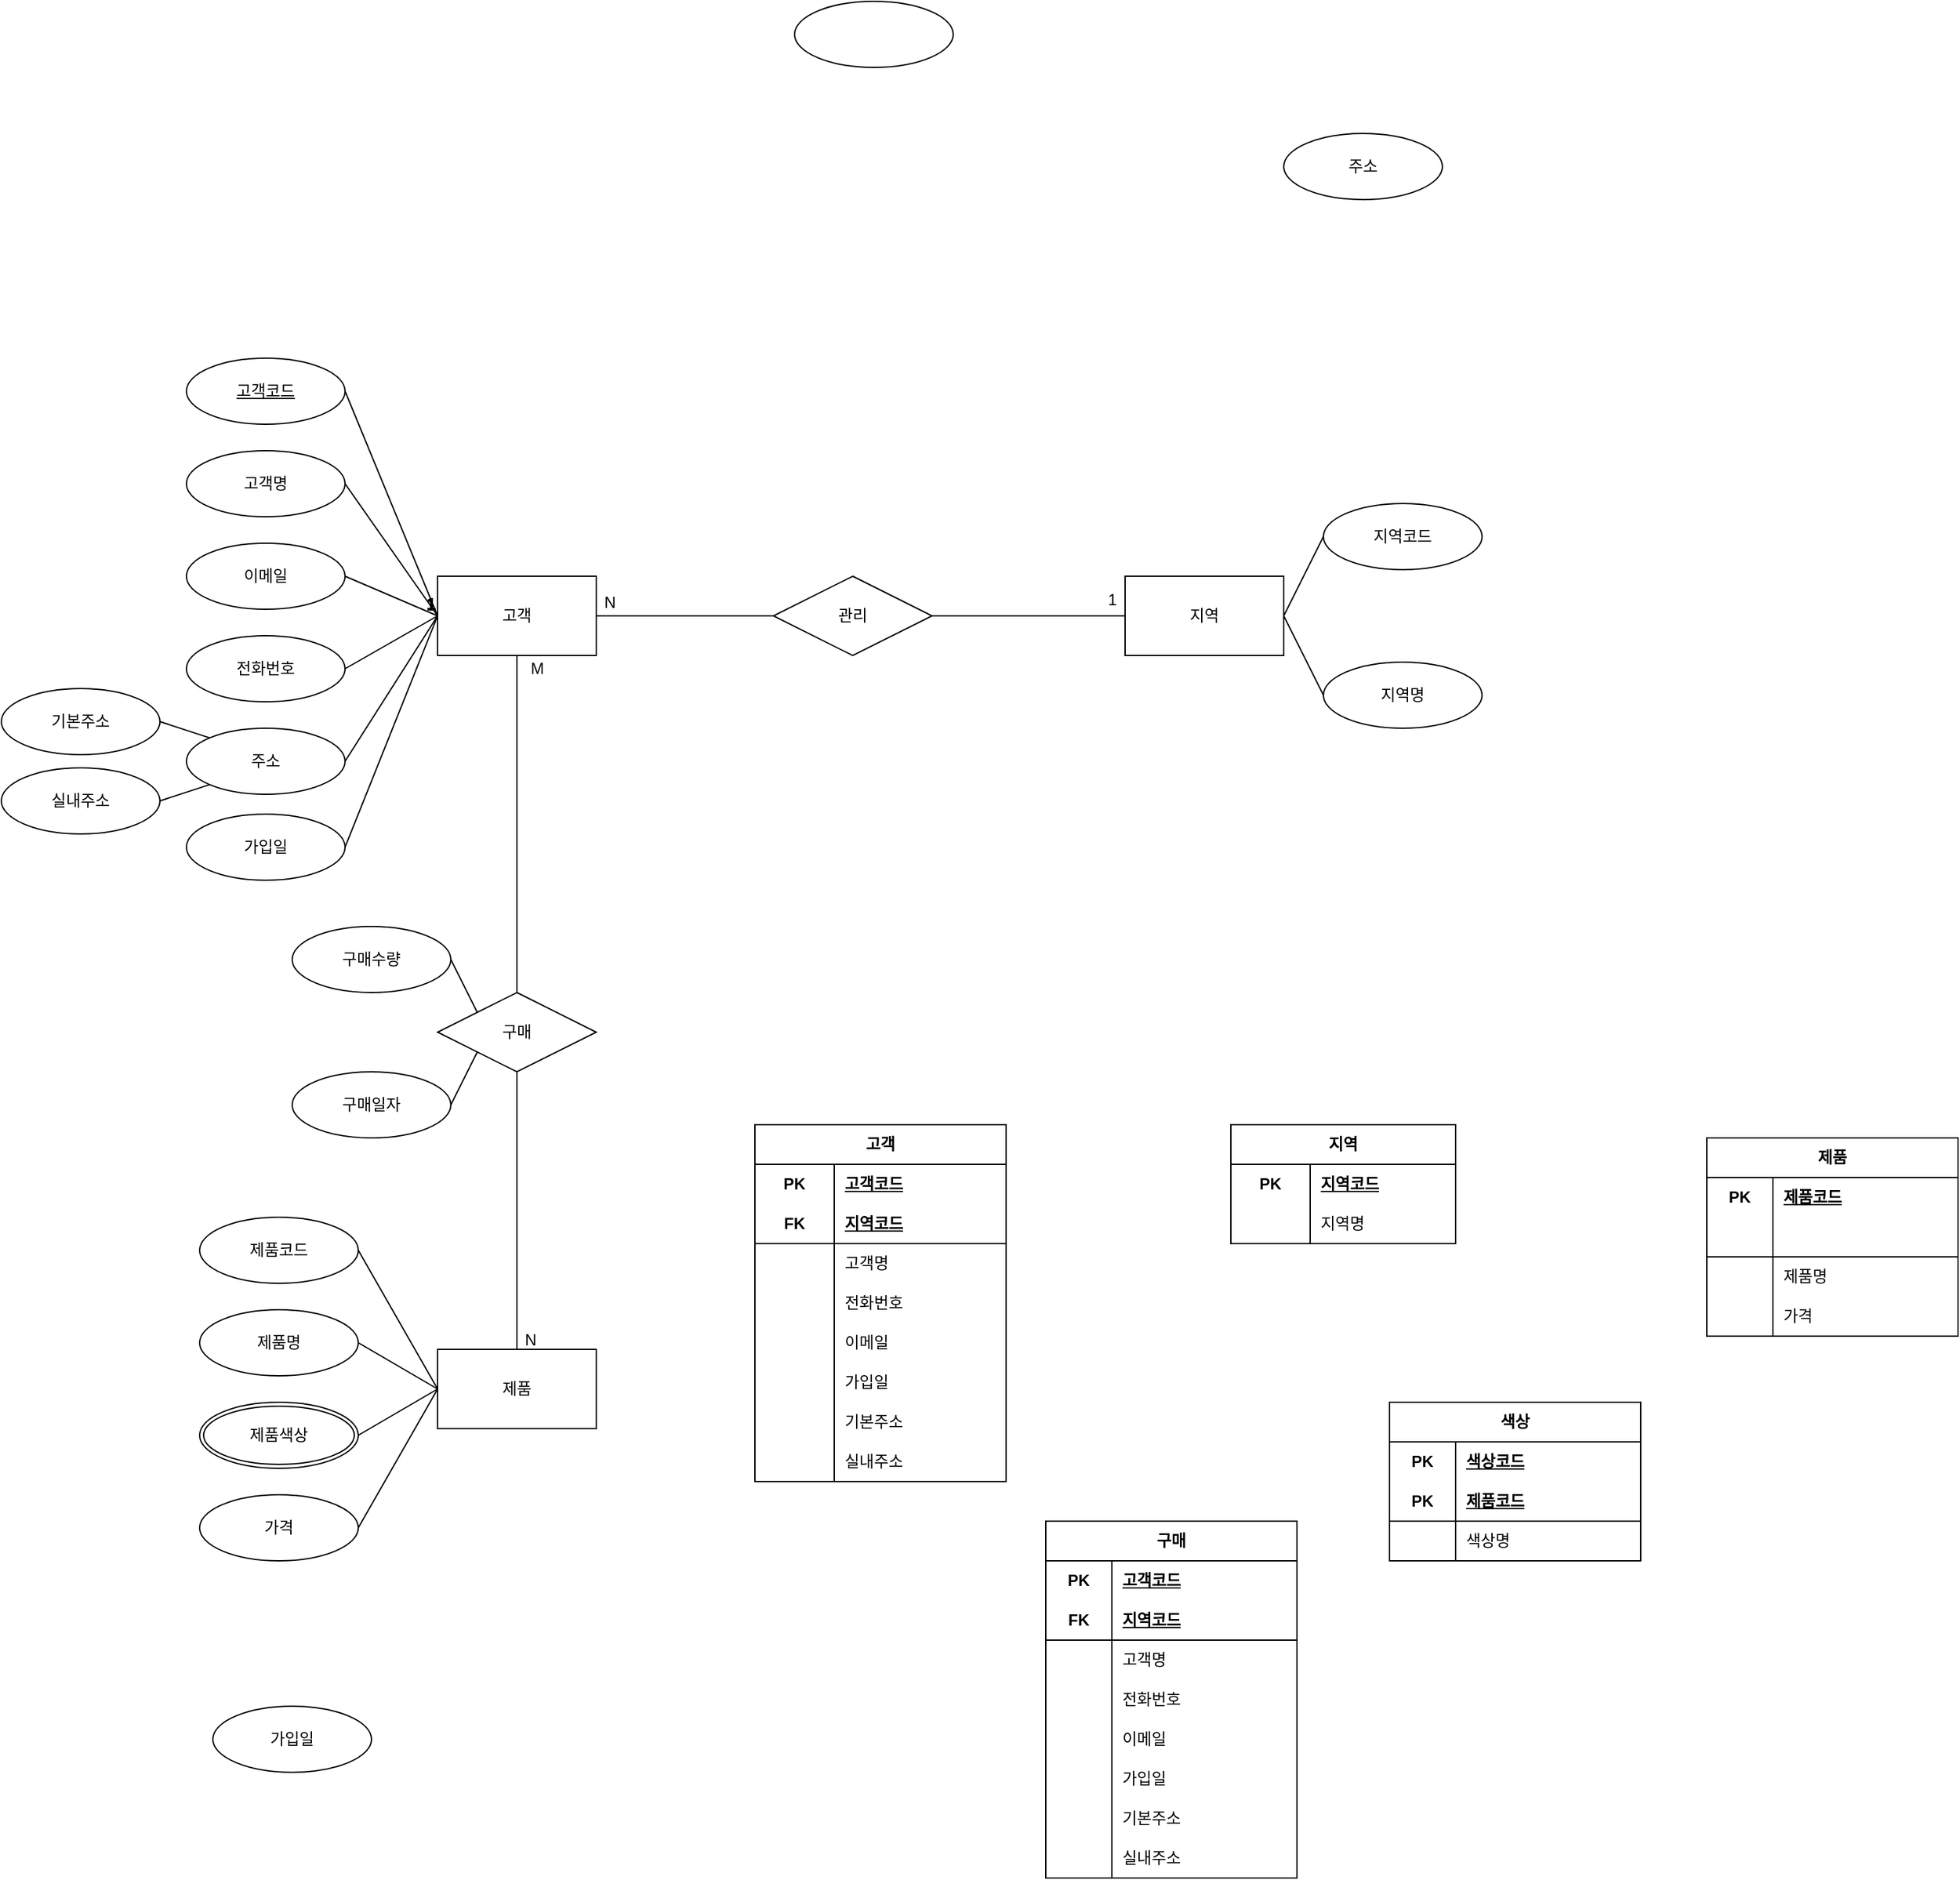 <mxfile version="23.0.2" type="github">
  <diagram name="페이지-1" id="JQoTmF5Z9PfN3jNHEuP9">
    <mxGraphModel dx="2022" dy="1962" grid="1" gridSize="10" guides="1" tooltips="1" connect="1" arrows="1" fold="1" page="1" pageScale="1" pageWidth="827" pageHeight="1169" math="0" shadow="0">
      <root>
        <mxCell id="0" />
        <mxCell id="1" parent="0" />
        <mxCell id="WlcCs_Qf4g3iAzYzbKzS-1" value="고객" style="rounded=0;whiteSpace=wrap;html=1;" vertex="1" parent="1">
          <mxGeometry x="100" y="405" width="120" height="60" as="geometry" />
        </mxCell>
        <mxCell id="WlcCs_Qf4g3iAzYzbKzS-3" value="고객명" style="ellipse;whiteSpace=wrap;html=1;" vertex="1" parent="1">
          <mxGeometry x="-90" y="310" width="120" height="50" as="geometry" />
        </mxCell>
        <mxCell id="WlcCs_Qf4g3iAzYzbKzS-4" style="edgeStyle=orthogonalEdgeStyle;rounded=0;orthogonalLoop=1;jettySize=auto;html=1;exitX=0.5;exitY=1;exitDx=0;exitDy=0;" edge="1" parent="1">
          <mxGeometry relative="1" as="geometry">
            <mxPoint x="-30" y="290" as="sourcePoint" />
            <mxPoint x="-30" y="290" as="targetPoint" />
          </mxGeometry>
        </mxCell>
        <mxCell id="WlcCs_Qf4g3iAzYzbKzS-5" style="edgeStyle=orthogonalEdgeStyle;rounded=0;orthogonalLoop=1;jettySize=auto;html=1;exitX=0.5;exitY=1;exitDx=0;exitDy=0;" edge="1" parent="1">
          <mxGeometry relative="1" as="geometry">
            <mxPoint x="-30" y="290" as="sourcePoint" />
            <mxPoint x="-30" y="290" as="targetPoint" />
          </mxGeometry>
        </mxCell>
        <mxCell id="WlcCs_Qf4g3iAzYzbKzS-6" value="전화번호" style="ellipse;whiteSpace=wrap;html=1;" vertex="1" parent="1">
          <mxGeometry x="-90" y="450" width="120" height="50" as="geometry" />
        </mxCell>
        <mxCell id="WlcCs_Qf4g3iAzYzbKzS-7" value="주소" style="ellipse;whiteSpace=wrap;html=1;" vertex="1" parent="1">
          <mxGeometry x="-90" y="520" width="120" height="50" as="geometry" />
        </mxCell>
        <mxCell id="WlcCs_Qf4g3iAzYzbKzS-8" value="이메일" style="ellipse;whiteSpace=wrap;html=1;" vertex="1" parent="1">
          <mxGeometry x="-90" y="380" width="120" height="50" as="geometry" />
        </mxCell>
        <mxCell id="WlcCs_Qf4g3iAzYzbKzS-9" value="" style="ellipse;whiteSpace=wrap;html=1;" vertex="1" parent="1">
          <mxGeometry x="370" y="-30" width="120" height="50" as="geometry" />
        </mxCell>
        <mxCell id="WlcCs_Qf4g3iAzYzbKzS-10" value="가입일" style="ellipse;whiteSpace=wrap;html=1;" vertex="1" parent="1">
          <mxGeometry x="-90" y="585" width="120" height="50" as="geometry" />
        </mxCell>
        <mxCell id="WlcCs_Qf4g3iAzYzbKzS-12" value="" style="endArrow=none;html=1;rounded=0;exitX=1;exitY=0.5;exitDx=0;exitDy=0;entryX=0;entryY=0.5;entryDx=0;entryDy=0;" edge="1" parent="1" source="WlcCs_Qf4g3iAzYzbKzS-6" target="WlcCs_Qf4g3iAzYzbKzS-1">
          <mxGeometry relative="1" as="geometry">
            <mxPoint x="50" y="370" as="sourcePoint" />
            <mxPoint x="120" y="370" as="targetPoint" />
          </mxGeometry>
        </mxCell>
        <mxCell id="WlcCs_Qf4g3iAzYzbKzS-13" value="1" style="resizable=0;html=1;whiteSpace=wrap;align=right;verticalAlign=bottom;" connectable="0" vertex="1" parent="WlcCs_Qf4g3iAzYzbKzS-12">
          <mxGeometry x="1" relative="1" as="geometry" />
        </mxCell>
        <mxCell id="WlcCs_Qf4g3iAzYzbKzS-14" value="" style="endArrow=none;html=1;rounded=0;exitX=1;exitY=0.5;exitDx=0;exitDy=0;entryX=0;entryY=0.5;entryDx=0;entryDy=0;" edge="1" parent="1" source="WlcCs_Qf4g3iAzYzbKzS-7" target="WlcCs_Qf4g3iAzYzbKzS-1">
          <mxGeometry relative="1" as="geometry">
            <mxPoint x="480" y="420" as="sourcePoint" />
            <mxPoint x="170" y="310" as="targetPoint" />
            <Array as="points" />
          </mxGeometry>
        </mxCell>
        <mxCell id="WlcCs_Qf4g3iAzYzbKzS-15" value="1" style="resizable=0;html=1;whiteSpace=wrap;align=right;verticalAlign=bottom;" connectable="0" vertex="1" parent="WlcCs_Qf4g3iAzYzbKzS-14">
          <mxGeometry x="1" relative="1" as="geometry" />
        </mxCell>
        <mxCell id="WlcCs_Qf4g3iAzYzbKzS-20" value="" style="endArrow=none;html=1;rounded=0;exitX=1;exitY=0.5;exitDx=0;exitDy=0;entryX=0;entryY=0.5;entryDx=0;entryDy=0;" edge="1" parent="1" source="WlcCs_Qf4g3iAzYzbKzS-10" target="WlcCs_Qf4g3iAzYzbKzS-1">
          <mxGeometry relative="1" as="geometry">
            <mxPoint x="60" y="644.5" as="sourcePoint" />
            <mxPoint x="130" y="644.5" as="targetPoint" />
          </mxGeometry>
        </mxCell>
        <mxCell id="WlcCs_Qf4g3iAzYzbKzS-21" value="1" style="resizable=0;html=1;whiteSpace=wrap;align=right;verticalAlign=bottom;" connectable="0" vertex="1" parent="WlcCs_Qf4g3iAzYzbKzS-20">
          <mxGeometry x="1" relative="1" as="geometry" />
        </mxCell>
        <mxCell id="WlcCs_Qf4g3iAzYzbKzS-22" value="" style="endArrow=none;html=1;rounded=0;exitX=1;exitY=0.5;exitDx=0;exitDy=0;entryX=0;entryY=0.5;entryDx=0;entryDy=0;" edge="1" parent="1" source="WlcCs_Qf4g3iAzYzbKzS-8" target="WlcCs_Qf4g3iAzYzbKzS-1">
          <mxGeometry relative="1" as="geometry">
            <mxPoint x="90" y="364.5" as="sourcePoint" />
            <mxPoint x="160" y="364.5" as="targetPoint" />
          </mxGeometry>
        </mxCell>
        <mxCell id="WlcCs_Qf4g3iAzYzbKzS-23" value="1" style="resizable=0;html=1;whiteSpace=wrap;align=right;verticalAlign=bottom;" connectable="0" vertex="1" parent="WlcCs_Qf4g3iAzYzbKzS-22">
          <mxGeometry x="1" relative="1" as="geometry" />
        </mxCell>
        <mxCell id="WlcCs_Qf4g3iAzYzbKzS-24" value="" style="endArrow=none;html=1;rounded=0;exitX=1;exitY=0.5;exitDx=0;exitDy=0;entryX=0;entryY=0.5;entryDx=0;entryDy=0;" edge="1" parent="1" source="WlcCs_Qf4g3iAzYzbKzS-3" target="WlcCs_Qf4g3iAzYzbKzS-1">
          <mxGeometry relative="1" as="geometry">
            <mxPoint x="90" y="294.5" as="sourcePoint" />
            <mxPoint x="160" y="294.5" as="targetPoint" />
          </mxGeometry>
        </mxCell>
        <mxCell id="WlcCs_Qf4g3iAzYzbKzS-25" value="1" style="resizable=0;html=1;whiteSpace=wrap;align=right;verticalAlign=bottom;" connectable="0" vertex="1" parent="WlcCs_Qf4g3iAzYzbKzS-24">
          <mxGeometry x="1" relative="1" as="geometry" />
        </mxCell>
        <mxCell id="WlcCs_Qf4g3iAzYzbKzS-26" value="" style="endArrow=none;html=1;rounded=0;entryX=0;entryY=0.5;entryDx=0;entryDy=0;exitX=1;exitY=0.5;exitDx=0;exitDy=0;" edge="1" parent="1" source="WlcCs_Qf4g3iAzYzbKzS-99" target="WlcCs_Qf4g3iAzYzbKzS-1">
          <mxGeometry relative="1" as="geometry">
            <mxPoint x="60" y="270" as="sourcePoint" />
            <mxPoint x="446.65" y="322.37" as="targetPoint" />
            <Array as="points" />
          </mxGeometry>
        </mxCell>
        <mxCell id="WlcCs_Qf4g3iAzYzbKzS-27" value="1" style="resizable=0;html=1;whiteSpace=wrap;align=right;verticalAlign=bottom;" connectable="0" vertex="1" parent="WlcCs_Qf4g3iAzYzbKzS-26">
          <mxGeometry x="1" relative="1" as="geometry" />
        </mxCell>
        <mxCell id="WlcCs_Qf4g3iAzYzbKzS-54" value="지역" style="rounded=0;whiteSpace=wrap;html=1;" vertex="1" parent="1">
          <mxGeometry x="620" y="405" width="120" height="60" as="geometry" />
        </mxCell>
        <mxCell id="WlcCs_Qf4g3iAzYzbKzS-55" value="지역코드" style="ellipse;whiteSpace=wrap;html=1;" vertex="1" parent="1">
          <mxGeometry x="770" y="350" width="120" height="50" as="geometry" />
        </mxCell>
        <mxCell id="WlcCs_Qf4g3iAzYzbKzS-56" value="지역명" style="ellipse;whiteSpace=wrap;html=1;" vertex="1" parent="1">
          <mxGeometry x="770" y="470" width="120" height="50" as="geometry" />
        </mxCell>
        <mxCell id="WlcCs_Qf4g3iAzYzbKzS-57" value="" style="endArrow=none;html=1;rounded=0;exitX=1;exitY=0.5;exitDx=0;exitDy=0;entryX=0;entryY=0.5;entryDx=0;entryDy=0;" edge="1" parent="1" source="WlcCs_Qf4g3iAzYzbKzS-54" target="WlcCs_Qf4g3iAzYzbKzS-56">
          <mxGeometry relative="1" as="geometry">
            <mxPoint x="770" y="440" as="sourcePoint" />
            <mxPoint x="930" y="440" as="targetPoint" />
          </mxGeometry>
        </mxCell>
        <mxCell id="WlcCs_Qf4g3iAzYzbKzS-58" value="" style="endArrow=none;html=1;rounded=0;exitX=1;exitY=0.5;exitDx=0;exitDy=0;entryX=0;entryY=0.5;entryDx=0;entryDy=0;" edge="1" parent="1" source="WlcCs_Qf4g3iAzYzbKzS-54" target="WlcCs_Qf4g3iAzYzbKzS-55">
          <mxGeometry relative="1" as="geometry">
            <mxPoint x="600" y="260" as="sourcePoint" />
            <mxPoint x="760" y="260" as="targetPoint" />
          </mxGeometry>
        </mxCell>
        <mxCell id="WlcCs_Qf4g3iAzYzbKzS-60" value="제품" style="rounded=0;whiteSpace=wrap;html=1;" vertex="1" parent="1">
          <mxGeometry x="100" y="990" width="120" height="60" as="geometry" />
        </mxCell>
        <mxCell id="WlcCs_Qf4g3iAzYzbKzS-61" value="제품코드" style="ellipse;whiteSpace=wrap;html=1;" vertex="1" parent="1">
          <mxGeometry x="-80" y="890" width="120" height="50" as="geometry" />
        </mxCell>
        <mxCell id="WlcCs_Qf4g3iAzYzbKzS-63" value="가격" style="ellipse;whiteSpace=wrap;html=1;" vertex="1" parent="1">
          <mxGeometry x="-80" y="1100" width="120" height="50" as="geometry" />
        </mxCell>
        <mxCell id="WlcCs_Qf4g3iAzYzbKzS-64" value="가입일" style="ellipse;whiteSpace=wrap;html=1;" vertex="1" parent="1">
          <mxGeometry x="-70" y="1260" width="120" height="50" as="geometry" />
        </mxCell>
        <mxCell id="WlcCs_Qf4g3iAzYzbKzS-65" value="제품명" style="ellipse;whiteSpace=wrap;html=1;" vertex="1" parent="1">
          <mxGeometry x="-80" y="960" width="120" height="50" as="geometry" />
        </mxCell>
        <mxCell id="WlcCs_Qf4g3iAzYzbKzS-67" value="" style="endArrow=none;html=1;rounded=0;exitX=1;exitY=0.5;exitDx=0;exitDy=0;entryX=0;entryY=0.5;entryDx=0;entryDy=0;" edge="1" parent="1" source="WlcCs_Qf4g3iAzYzbKzS-65" target="WlcCs_Qf4g3iAzYzbKzS-60">
          <mxGeometry relative="1" as="geometry">
            <mxPoint x="90" y="960" as="sourcePoint" />
            <mxPoint x="250" y="960" as="targetPoint" />
          </mxGeometry>
        </mxCell>
        <mxCell id="WlcCs_Qf4g3iAzYzbKzS-68" value="" style="endArrow=none;html=1;rounded=0;exitX=1;exitY=0.5;exitDx=0;exitDy=0;entryX=0;entryY=0.5;entryDx=0;entryDy=0;" edge="1" parent="1" source="WlcCs_Qf4g3iAzYzbKzS-61" target="WlcCs_Qf4g3iAzYzbKzS-60">
          <mxGeometry relative="1" as="geometry">
            <mxPoint x="90" y="914.5" as="sourcePoint" />
            <mxPoint x="250" y="914.5" as="targetPoint" />
          </mxGeometry>
        </mxCell>
        <mxCell id="WlcCs_Qf4g3iAzYzbKzS-69" value="" style="endArrow=none;html=1;rounded=0;entryX=0;entryY=0.5;entryDx=0;entryDy=0;exitX=1;exitY=0.5;exitDx=0;exitDy=0;" edge="1" parent="1" source="WlcCs_Qf4g3iAzYzbKzS-88" target="WlcCs_Qf4g3iAzYzbKzS-60">
          <mxGeometry relative="1" as="geometry">
            <mxPoint x="60" y="1050" as="sourcePoint" />
            <mxPoint x="260" y="910" as="targetPoint" />
          </mxGeometry>
        </mxCell>
        <mxCell id="WlcCs_Qf4g3iAzYzbKzS-70" value="" style="endArrow=none;html=1;rounded=0;exitX=1;exitY=0.5;exitDx=0;exitDy=0;entryX=0;entryY=0.5;entryDx=0;entryDy=0;" edge="1" parent="1" source="WlcCs_Qf4g3iAzYzbKzS-63" target="WlcCs_Qf4g3iAzYzbKzS-60">
          <mxGeometry relative="1" as="geometry">
            <mxPoint x="380" y="1080" as="sourcePoint" />
            <mxPoint x="540" y="1080" as="targetPoint" />
            <Array as="points" />
          </mxGeometry>
        </mxCell>
        <mxCell id="WlcCs_Qf4g3iAzYzbKzS-80" value="구매일자" style="ellipse;whiteSpace=wrap;html=1;" vertex="1" parent="1">
          <mxGeometry x="-10" y="780" width="120" height="50" as="geometry" />
        </mxCell>
        <mxCell id="WlcCs_Qf4g3iAzYzbKzS-81" value="구매수량" style="ellipse;whiteSpace=wrap;html=1;" vertex="1" parent="1">
          <mxGeometry x="-10" y="670" width="120" height="50" as="geometry" />
        </mxCell>
        <mxCell id="WlcCs_Qf4g3iAzYzbKzS-83" value="" style="endArrow=none;html=1;rounded=0;exitX=1;exitY=0.5;exitDx=0;exitDy=0;entryX=0;entryY=0;entryDx=0;entryDy=0;" edge="1" parent="1" source="WlcCs_Qf4g3iAzYzbKzS-81" target="WlcCs_Qf4g3iAzYzbKzS-79">
          <mxGeometry relative="1" as="geometry">
            <mxPoint x="380" y="830" as="sourcePoint" />
            <mxPoint x="540" y="830" as="targetPoint" />
          </mxGeometry>
        </mxCell>
        <mxCell id="WlcCs_Qf4g3iAzYzbKzS-84" value="기본주소" style="ellipse;whiteSpace=wrap;html=1;" vertex="1" parent="1">
          <mxGeometry x="-230" y="490" width="120" height="50" as="geometry" />
        </mxCell>
        <mxCell id="WlcCs_Qf4g3iAzYzbKzS-85" value="주소" style="ellipse;whiteSpace=wrap;html=1;" vertex="1" parent="1">
          <mxGeometry x="740" y="70" width="120" height="50" as="geometry" />
        </mxCell>
        <mxCell id="WlcCs_Qf4g3iAzYzbKzS-86" value="실내주소" style="ellipse;whiteSpace=wrap;html=1;" vertex="1" parent="1">
          <mxGeometry x="-230" y="550" width="120" height="50" as="geometry" />
        </mxCell>
        <mxCell id="WlcCs_Qf4g3iAzYzbKzS-88" value="제품색상" style="ellipse;shape=doubleEllipse;margin=3;whiteSpace=wrap;html=1;align=center;" vertex="1" parent="1">
          <mxGeometry x="-80" y="1030" width="120" height="50" as="geometry" />
        </mxCell>
        <mxCell id="WlcCs_Qf4g3iAzYzbKzS-89" value="" style="endArrow=none;html=1;rounded=0;entryX=0;entryY=0.5;entryDx=0;entryDy=0;exitX=1;exitY=0.5;exitDx=0;exitDy=0;" edge="1" parent="1" source="WlcCs_Qf4g3iAzYzbKzS-1" target="WlcCs_Qf4g3iAzYzbKzS-54">
          <mxGeometry relative="1" as="geometry">
            <mxPoint x="260" y="450" as="sourcePoint" />
            <mxPoint x="560" y="590" as="targetPoint" />
          </mxGeometry>
        </mxCell>
        <mxCell id="WlcCs_Qf4g3iAzYzbKzS-90" value="N" style="text;html=1;align=center;verticalAlign=middle;resizable=0;points=[];autosize=1;strokeColor=none;fillColor=none;" vertex="1" parent="1">
          <mxGeometry x="215" y="410" width="30" height="30" as="geometry" />
        </mxCell>
        <mxCell id="WlcCs_Qf4g3iAzYzbKzS-92" value="1" style="text;html=1;align=center;verticalAlign=middle;resizable=0;points=[];autosize=1;strokeColor=none;fillColor=none;" vertex="1" parent="1">
          <mxGeometry x="595" y="408" width="30" height="30" as="geometry" />
        </mxCell>
        <mxCell id="WlcCs_Qf4g3iAzYzbKzS-93" value="" style="endArrow=none;html=1;rounded=0;exitX=0.5;exitY=0;exitDx=0;exitDy=0;entryX=0.5;entryY=1;entryDx=0;entryDy=0;" edge="1" parent="1" source="WlcCs_Qf4g3iAzYzbKzS-60" target="WlcCs_Qf4g3iAzYzbKzS-1">
          <mxGeometry relative="1" as="geometry">
            <mxPoint x="190" y="935" as="sourcePoint" />
            <mxPoint x="190" y="410" as="targetPoint" />
            <Array as="points" />
          </mxGeometry>
        </mxCell>
        <mxCell id="WlcCs_Qf4g3iAzYzbKzS-94" value="M" style="text;html=1;align=center;verticalAlign=middle;resizable=0;points=[];autosize=1;strokeColor=none;fillColor=none;" vertex="1" parent="1">
          <mxGeometry x="160" y="460" width="30" height="30" as="geometry" />
        </mxCell>
        <mxCell id="WlcCs_Qf4g3iAzYzbKzS-95" value="N" style="text;html=1;align=center;verticalAlign=middle;resizable=0;points=[];autosize=1;strokeColor=none;fillColor=none;" vertex="1" parent="1">
          <mxGeometry x="155" y="968" width="30" height="30" as="geometry" />
        </mxCell>
        <mxCell id="WlcCs_Qf4g3iAzYzbKzS-79" value="구매" style="shape=rhombus;perimeter=rhombusPerimeter;whiteSpace=wrap;html=1;align=center;" vertex="1" parent="1">
          <mxGeometry x="100" y="720" width="120" height="60" as="geometry" />
        </mxCell>
        <mxCell id="WlcCs_Qf4g3iAzYzbKzS-96" value="" style="endArrow=none;html=1;rounded=0;exitX=1;exitY=0.5;exitDx=0;exitDy=0;entryX=0;entryY=1;entryDx=0;entryDy=0;" edge="1" parent="1" source="WlcCs_Qf4g3iAzYzbKzS-80" target="WlcCs_Qf4g3iAzYzbKzS-79">
          <mxGeometry relative="1" as="geometry">
            <mxPoint x="280" y="710" as="sourcePoint" />
            <mxPoint x="440" y="710" as="targetPoint" />
          </mxGeometry>
        </mxCell>
        <mxCell id="WlcCs_Qf4g3iAzYzbKzS-97" value="" style="endArrow=none;html=1;rounded=0;exitX=1;exitY=0.5;exitDx=0;exitDy=0;entryX=0;entryY=0;entryDx=0;entryDy=0;" edge="1" parent="1" source="WlcCs_Qf4g3iAzYzbKzS-84" target="WlcCs_Qf4g3iAzYzbKzS-7">
          <mxGeometry relative="1" as="geometry">
            <mxPoint x="-140" y="437" as="sourcePoint" />
            <mxPoint x="20" y="437" as="targetPoint" />
          </mxGeometry>
        </mxCell>
        <mxCell id="WlcCs_Qf4g3iAzYzbKzS-98" value="" style="endArrow=none;html=1;rounded=0;exitX=1;exitY=0.5;exitDx=0;exitDy=0;entryX=0;entryY=1;entryDx=0;entryDy=0;" edge="1" parent="1" source="WlcCs_Qf4g3iAzYzbKzS-86" target="WlcCs_Qf4g3iAzYzbKzS-7">
          <mxGeometry relative="1" as="geometry">
            <mxPoint x="-120" y="640" as="sourcePoint" />
            <mxPoint x="20" y="669" as="targetPoint" />
          </mxGeometry>
        </mxCell>
        <mxCell id="WlcCs_Qf4g3iAzYzbKzS-99" value="고객코드" style="ellipse;whiteSpace=wrap;html=1;align=center;fontStyle=4;" vertex="1" parent="1">
          <mxGeometry x="-90" y="240" width="120" height="50" as="geometry" />
        </mxCell>
        <mxCell id="WlcCs_Qf4g3iAzYzbKzS-1712" value="지역" style="shape=table;startSize=30;container=1;collapsible=1;childLayout=tableLayout;fixedRows=1;rowLines=0;fontStyle=1;align=center;resizeLast=1;html=1;whiteSpace=wrap;" vertex="1" parent="1">
          <mxGeometry x="700" y="820" width="170" height="90" as="geometry" />
        </mxCell>
        <mxCell id="WlcCs_Qf4g3iAzYzbKzS-1713" value="" style="shape=tableRow;horizontal=0;startSize=0;swimlaneHead=0;swimlaneBody=0;fillColor=none;collapsible=0;dropTarget=0;points=[[0,0.5],[1,0.5]];portConstraint=eastwest;top=0;left=0;right=0;bottom=0;html=1;" vertex="1" parent="WlcCs_Qf4g3iAzYzbKzS-1712">
          <mxGeometry y="30" width="170" height="30" as="geometry" />
        </mxCell>
        <mxCell id="WlcCs_Qf4g3iAzYzbKzS-1714" value="PK" style="shape=partialRectangle;connectable=0;fillColor=none;top=0;left=0;bottom=0;right=0;fontStyle=1;overflow=hidden;html=1;whiteSpace=wrap;" vertex="1" parent="WlcCs_Qf4g3iAzYzbKzS-1713">
          <mxGeometry width="60" height="30" as="geometry">
            <mxRectangle width="60" height="30" as="alternateBounds" />
          </mxGeometry>
        </mxCell>
        <mxCell id="WlcCs_Qf4g3iAzYzbKzS-1715" value="지역코드" style="shape=partialRectangle;connectable=0;fillColor=none;top=0;left=0;bottom=0;right=0;align=left;spacingLeft=6;fontStyle=5;overflow=hidden;html=1;whiteSpace=wrap;" vertex="1" parent="WlcCs_Qf4g3iAzYzbKzS-1713">
          <mxGeometry x="60" width="110" height="30" as="geometry">
            <mxRectangle width="110" height="30" as="alternateBounds" />
          </mxGeometry>
        </mxCell>
        <mxCell id="WlcCs_Qf4g3iAzYzbKzS-1722" value="" style="shape=tableRow;horizontal=0;startSize=0;swimlaneHead=0;swimlaneBody=0;fillColor=none;collapsible=0;dropTarget=0;points=[[0,0.5],[1,0.5]];portConstraint=eastwest;top=0;left=0;right=0;bottom=0;html=1;" vertex="1" parent="WlcCs_Qf4g3iAzYzbKzS-1712">
          <mxGeometry y="60" width="170" height="30" as="geometry" />
        </mxCell>
        <mxCell id="WlcCs_Qf4g3iAzYzbKzS-1723" value="" style="shape=partialRectangle;connectable=0;fillColor=none;top=0;left=0;bottom=0;right=0;editable=1;overflow=hidden;html=1;whiteSpace=wrap;" vertex="1" parent="WlcCs_Qf4g3iAzYzbKzS-1722">
          <mxGeometry width="60" height="30" as="geometry">
            <mxRectangle width="60" height="30" as="alternateBounds" />
          </mxGeometry>
        </mxCell>
        <mxCell id="WlcCs_Qf4g3iAzYzbKzS-1724" value="지역명" style="shape=partialRectangle;connectable=0;fillColor=none;top=0;left=0;bottom=0;right=0;align=left;spacingLeft=6;overflow=hidden;html=1;whiteSpace=wrap;" vertex="1" parent="WlcCs_Qf4g3iAzYzbKzS-1722">
          <mxGeometry x="60" width="110" height="30" as="geometry">
            <mxRectangle width="110" height="30" as="alternateBounds" />
          </mxGeometry>
        </mxCell>
        <mxCell id="WlcCs_Qf4g3iAzYzbKzS-1755" value="고객" style="shape=table;startSize=30;container=1;collapsible=1;childLayout=tableLayout;fixedRows=1;rowLines=0;fontStyle=1;align=center;resizeLast=1;html=1;whiteSpace=wrap;" vertex="1" parent="1">
          <mxGeometry x="340" y="820" width="190" height="270" as="geometry" />
        </mxCell>
        <mxCell id="WlcCs_Qf4g3iAzYzbKzS-1756" value="" style="shape=tableRow;horizontal=0;startSize=0;swimlaneHead=0;swimlaneBody=0;fillColor=none;collapsible=0;dropTarget=0;points=[[0,0.5],[1,0.5]];portConstraint=eastwest;top=0;left=0;right=0;bottom=0;html=1;" vertex="1" parent="WlcCs_Qf4g3iAzYzbKzS-1755">
          <mxGeometry y="30" width="190" height="30" as="geometry" />
        </mxCell>
        <mxCell id="WlcCs_Qf4g3iAzYzbKzS-1757" value="PK" style="shape=partialRectangle;connectable=0;fillColor=none;top=0;left=0;bottom=0;right=0;fontStyle=1;overflow=hidden;html=1;whiteSpace=wrap;" vertex="1" parent="WlcCs_Qf4g3iAzYzbKzS-1756">
          <mxGeometry width="60" height="30" as="geometry">
            <mxRectangle width="60" height="30" as="alternateBounds" />
          </mxGeometry>
        </mxCell>
        <mxCell id="WlcCs_Qf4g3iAzYzbKzS-1758" value="고객코드" style="shape=partialRectangle;connectable=0;fillColor=none;top=0;left=0;bottom=0;right=0;align=left;spacingLeft=6;fontStyle=5;overflow=hidden;html=1;whiteSpace=wrap;" vertex="1" parent="WlcCs_Qf4g3iAzYzbKzS-1756">
          <mxGeometry x="60" width="130" height="30" as="geometry">
            <mxRectangle width="130" height="30" as="alternateBounds" />
          </mxGeometry>
        </mxCell>
        <mxCell id="WlcCs_Qf4g3iAzYzbKzS-1759" value="" style="shape=tableRow;horizontal=0;startSize=0;swimlaneHead=0;swimlaneBody=0;fillColor=none;collapsible=0;dropTarget=0;points=[[0,0.5],[1,0.5]];portConstraint=eastwest;top=0;left=0;right=0;bottom=1;html=1;" vertex="1" parent="WlcCs_Qf4g3iAzYzbKzS-1755">
          <mxGeometry y="60" width="190" height="30" as="geometry" />
        </mxCell>
        <mxCell id="WlcCs_Qf4g3iAzYzbKzS-1760" value="FK" style="shape=partialRectangle;connectable=0;fillColor=none;top=0;left=0;bottom=0;right=0;fontStyle=1;overflow=hidden;html=1;whiteSpace=wrap;" vertex="1" parent="WlcCs_Qf4g3iAzYzbKzS-1759">
          <mxGeometry width="60" height="30" as="geometry">
            <mxRectangle width="60" height="30" as="alternateBounds" />
          </mxGeometry>
        </mxCell>
        <mxCell id="WlcCs_Qf4g3iAzYzbKzS-1761" value="지역코드" style="shape=partialRectangle;connectable=0;fillColor=none;top=0;left=0;bottom=0;right=0;align=left;spacingLeft=6;fontStyle=5;overflow=hidden;html=1;whiteSpace=wrap;" vertex="1" parent="WlcCs_Qf4g3iAzYzbKzS-1759">
          <mxGeometry x="60" width="130" height="30" as="geometry">
            <mxRectangle width="130" height="30" as="alternateBounds" />
          </mxGeometry>
        </mxCell>
        <mxCell id="WlcCs_Qf4g3iAzYzbKzS-1762" value="" style="shape=tableRow;horizontal=0;startSize=0;swimlaneHead=0;swimlaneBody=0;fillColor=none;collapsible=0;dropTarget=0;points=[[0,0.5],[1,0.5]];portConstraint=eastwest;top=0;left=0;right=0;bottom=0;html=1;" vertex="1" parent="WlcCs_Qf4g3iAzYzbKzS-1755">
          <mxGeometry y="90" width="190" height="30" as="geometry" />
        </mxCell>
        <mxCell id="WlcCs_Qf4g3iAzYzbKzS-1763" value="" style="shape=partialRectangle;connectable=0;fillColor=none;top=0;left=0;bottom=0;right=0;editable=1;overflow=hidden;html=1;whiteSpace=wrap;" vertex="1" parent="WlcCs_Qf4g3iAzYzbKzS-1762">
          <mxGeometry width="60" height="30" as="geometry">
            <mxRectangle width="60" height="30" as="alternateBounds" />
          </mxGeometry>
        </mxCell>
        <mxCell id="WlcCs_Qf4g3iAzYzbKzS-1764" value="고객명" style="shape=partialRectangle;connectable=0;fillColor=none;top=0;left=0;bottom=0;right=0;align=left;spacingLeft=6;overflow=hidden;html=1;whiteSpace=wrap;" vertex="1" parent="WlcCs_Qf4g3iAzYzbKzS-1762">
          <mxGeometry x="60" width="130" height="30" as="geometry">
            <mxRectangle width="130" height="30" as="alternateBounds" />
          </mxGeometry>
        </mxCell>
        <mxCell id="WlcCs_Qf4g3iAzYzbKzS-1765" value="" style="shape=tableRow;horizontal=0;startSize=0;swimlaneHead=0;swimlaneBody=0;fillColor=none;collapsible=0;dropTarget=0;points=[[0,0.5],[1,0.5]];portConstraint=eastwest;top=0;left=0;right=0;bottom=0;html=1;" vertex="1" parent="WlcCs_Qf4g3iAzYzbKzS-1755">
          <mxGeometry y="120" width="190" height="30" as="geometry" />
        </mxCell>
        <mxCell id="WlcCs_Qf4g3iAzYzbKzS-1766" value="" style="shape=partialRectangle;connectable=0;fillColor=none;top=0;left=0;bottom=0;right=0;editable=1;overflow=hidden;html=1;whiteSpace=wrap;" vertex="1" parent="WlcCs_Qf4g3iAzYzbKzS-1765">
          <mxGeometry width="60" height="30" as="geometry">
            <mxRectangle width="60" height="30" as="alternateBounds" />
          </mxGeometry>
        </mxCell>
        <mxCell id="WlcCs_Qf4g3iAzYzbKzS-1767" value="전화번호" style="shape=partialRectangle;connectable=0;fillColor=none;top=0;left=0;bottom=0;right=0;align=left;spacingLeft=6;overflow=hidden;html=1;whiteSpace=wrap;" vertex="1" parent="WlcCs_Qf4g3iAzYzbKzS-1765">
          <mxGeometry x="60" width="130" height="30" as="geometry">
            <mxRectangle width="130" height="30" as="alternateBounds" />
          </mxGeometry>
        </mxCell>
        <mxCell id="WlcCs_Qf4g3iAzYzbKzS-1768" value="" style="shape=tableRow;horizontal=0;startSize=0;swimlaneHead=0;swimlaneBody=0;fillColor=none;collapsible=0;dropTarget=0;points=[[0,0.5],[1,0.5]];portConstraint=eastwest;top=0;left=0;right=0;bottom=0;html=1;" vertex="1" parent="WlcCs_Qf4g3iAzYzbKzS-1755">
          <mxGeometry y="150" width="190" height="30" as="geometry" />
        </mxCell>
        <mxCell id="WlcCs_Qf4g3iAzYzbKzS-1769" value="" style="shape=partialRectangle;connectable=0;fillColor=none;top=0;left=0;bottom=0;right=0;editable=1;overflow=hidden;html=1;whiteSpace=wrap;" vertex="1" parent="WlcCs_Qf4g3iAzYzbKzS-1768">
          <mxGeometry width="60" height="30" as="geometry">
            <mxRectangle width="60" height="30" as="alternateBounds" />
          </mxGeometry>
        </mxCell>
        <mxCell id="WlcCs_Qf4g3iAzYzbKzS-1770" value="이메일" style="shape=partialRectangle;connectable=0;fillColor=none;top=0;left=0;bottom=0;right=0;align=left;spacingLeft=6;overflow=hidden;html=1;whiteSpace=wrap;" vertex="1" parent="WlcCs_Qf4g3iAzYzbKzS-1768">
          <mxGeometry x="60" width="130" height="30" as="geometry">
            <mxRectangle width="130" height="30" as="alternateBounds" />
          </mxGeometry>
        </mxCell>
        <mxCell id="WlcCs_Qf4g3iAzYzbKzS-1771" value="" style="shape=tableRow;horizontal=0;startSize=0;swimlaneHead=0;swimlaneBody=0;fillColor=none;collapsible=0;dropTarget=0;points=[[0,0.5],[1,0.5]];portConstraint=eastwest;top=0;left=0;right=0;bottom=0;html=1;" vertex="1" parent="WlcCs_Qf4g3iAzYzbKzS-1755">
          <mxGeometry y="180" width="190" height="30" as="geometry" />
        </mxCell>
        <mxCell id="WlcCs_Qf4g3iAzYzbKzS-1772" value="" style="shape=partialRectangle;connectable=0;fillColor=none;top=0;left=0;bottom=0;right=0;editable=1;overflow=hidden;html=1;whiteSpace=wrap;" vertex="1" parent="WlcCs_Qf4g3iAzYzbKzS-1771">
          <mxGeometry width="60" height="30" as="geometry">
            <mxRectangle width="60" height="30" as="alternateBounds" />
          </mxGeometry>
        </mxCell>
        <mxCell id="WlcCs_Qf4g3iAzYzbKzS-1773" value="가입일" style="shape=partialRectangle;connectable=0;fillColor=none;top=0;left=0;bottom=0;right=0;align=left;spacingLeft=6;overflow=hidden;html=1;whiteSpace=wrap;" vertex="1" parent="WlcCs_Qf4g3iAzYzbKzS-1771">
          <mxGeometry x="60" width="130" height="30" as="geometry">
            <mxRectangle width="130" height="30" as="alternateBounds" />
          </mxGeometry>
        </mxCell>
        <mxCell id="WlcCs_Qf4g3iAzYzbKzS-1774" value="" style="shape=tableRow;horizontal=0;startSize=0;swimlaneHead=0;swimlaneBody=0;fillColor=none;collapsible=0;dropTarget=0;points=[[0,0.5],[1,0.5]];portConstraint=eastwest;top=0;left=0;right=0;bottom=0;html=1;" vertex="1" parent="WlcCs_Qf4g3iAzYzbKzS-1755">
          <mxGeometry y="210" width="190" height="30" as="geometry" />
        </mxCell>
        <mxCell id="WlcCs_Qf4g3iAzYzbKzS-1775" value="" style="shape=partialRectangle;connectable=0;fillColor=none;top=0;left=0;bottom=0;right=0;editable=1;overflow=hidden;html=1;whiteSpace=wrap;" vertex="1" parent="WlcCs_Qf4g3iAzYzbKzS-1774">
          <mxGeometry width="60" height="30" as="geometry">
            <mxRectangle width="60" height="30" as="alternateBounds" />
          </mxGeometry>
        </mxCell>
        <mxCell id="WlcCs_Qf4g3iAzYzbKzS-1776" value="기본주소" style="shape=partialRectangle;connectable=0;fillColor=none;top=0;left=0;bottom=0;right=0;align=left;spacingLeft=6;overflow=hidden;html=1;whiteSpace=wrap;" vertex="1" parent="WlcCs_Qf4g3iAzYzbKzS-1774">
          <mxGeometry x="60" width="130" height="30" as="geometry">
            <mxRectangle width="130" height="30" as="alternateBounds" />
          </mxGeometry>
        </mxCell>
        <mxCell id="WlcCs_Qf4g3iAzYzbKzS-1777" value="" style="shape=tableRow;horizontal=0;startSize=0;swimlaneHead=0;swimlaneBody=0;fillColor=none;collapsible=0;dropTarget=0;points=[[0,0.5],[1,0.5]];portConstraint=eastwest;top=0;left=0;right=0;bottom=0;html=1;" vertex="1" parent="WlcCs_Qf4g3iAzYzbKzS-1755">
          <mxGeometry y="240" width="190" height="30" as="geometry" />
        </mxCell>
        <mxCell id="WlcCs_Qf4g3iAzYzbKzS-1778" value="" style="shape=partialRectangle;connectable=0;fillColor=none;top=0;left=0;bottom=0;right=0;editable=1;overflow=hidden;html=1;whiteSpace=wrap;" vertex="1" parent="WlcCs_Qf4g3iAzYzbKzS-1777">
          <mxGeometry width="60" height="30" as="geometry">
            <mxRectangle width="60" height="30" as="alternateBounds" />
          </mxGeometry>
        </mxCell>
        <mxCell id="WlcCs_Qf4g3iAzYzbKzS-1779" value="실내주소" style="shape=partialRectangle;connectable=0;fillColor=none;top=0;left=0;bottom=0;right=0;align=left;spacingLeft=6;overflow=hidden;html=1;whiteSpace=wrap;" vertex="1" parent="WlcCs_Qf4g3iAzYzbKzS-1777">
          <mxGeometry x="60" width="130" height="30" as="geometry">
            <mxRectangle width="130" height="30" as="alternateBounds" />
          </mxGeometry>
        </mxCell>
        <mxCell id="WlcCs_Qf4g3iAzYzbKzS-87" value="관리" style="shape=rhombus;perimeter=rhombusPerimeter;whiteSpace=wrap;html=1;align=center;" vertex="1" parent="1">
          <mxGeometry x="354" y="405" width="120" height="60" as="geometry" />
        </mxCell>
        <mxCell id="WlcCs_Qf4g3iAzYzbKzS-1866" value="색상" style="shape=table;startSize=30;container=1;collapsible=1;childLayout=tableLayout;fixedRows=1;rowLines=0;fontStyle=1;align=center;resizeLast=1;html=1;whiteSpace=wrap;" vertex="1" parent="1">
          <mxGeometry x="820" y="1030" width="190" height="120" as="geometry" />
        </mxCell>
        <mxCell id="WlcCs_Qf4g3iAzYzbKzS-1867" value="" style="shape=tableRow;horizontal=0;startSize=0;swimlaneHead=0;swimlaneBody=0;fillColor=none;collapsible=0;dropTarget=0;points=[[0,0.5],[1,0.5]];portConstraint=eastwest;top=0;left=0;right=0;bottom=0;html=1;" vertex="1" parent="WlcCs_Qf4g3iAzYzbKzS-1866">
          <mxGeometry y="30" width="190" height="30" as="geometry" />
        </mxCell>
        <mxCell id="WlcCs_Qf4g3iAzYzbKzS-1868" value="PK" style="shape=partialRectangle;connectable=0;fillColor=none;top=0;left=0;bottom=0;right=0;fontStyle=1;overflow=hidden;html=1;whiteSpace=wrap;" vertex="1" parent="WlcCs_Qf4g3iAzYzbKzS-1867">
          <mxGeometry width="50" height="30" as="geometry">
            <mxRectangle width="50" height="30" as="alternateBounds" />
          </mxGeometry>
        </mxCell>
        <mxCell id="WlcCs_Qf4g3iAzYzbKzS-1869" value="색상코드" style="shape=partialRectangle;connectable=0;fillColor=none;top=0;left=0;bottom=0;right=0;align=left;spacingLeft=6;fontStyle=5;overflow=hidden;html=1;whiteSpace=wrap;" vertex="1" parent="WlcCs_Qf4g3iAzYzbKzS-1867">
          <mxGeometry x="50" width="140" height="30" as="geometry">
            <mxRectangle width="140" height="30" as="alternateBounds" />
          </mxGeometry>
        </mxCell>
        <mxCell id="WlcCs_Qf4g3iAzYzbKzS-1870" value="" style="shape=tableRow;horizontal=0;startSize=0;swimlaneHead=0;swimlaneBody=0;fillColor=none;collapsible=0;dropTarget=0;points=[[0,0.5],[1,0.5]];portConstraint=eastwest;top=0;left=0;right=0;bottom=1;html=1;" vertex="1" parent="WlcCs_Qf4g3iAzYzbKzS-1866">
          <mxGeometry y="60" width="190" height="30" as="geometry" />
        </mxCell>
        <mxCell id="WlcCs_Qf4g3iAzYzbKzS-1871" value="PK" style="shape=partialRectangle;connectable=0;fillColor=none;top=0;left=0;bottom=0;right=0;fontStyle=1;overflow=hidden;html=1;whiteSpace=wrap;" vertex="1" parent="WlcCs_Qf4g3iAzYzbKzS-1870">
          <mxGeometry width="50" height="30" as="geometry">
            <mxRectangle width="50" height="30" as="alternateBounds" />
          </mxGeometry>
        </mxCell>
        <mxCell id="WlcCs_Qf4g3iAzYzbKzS-1872" value="제품코드" style="shape=partialRectangle;connectable=0;fillColor=none;top=0;left=0;bottom=0;right=0;align=left;spacingLeft=6;fontStyle=5;overflow=hidden;html=1;whiteSpace=wrap;" vertex="1" parent="WlcCs_Qf4g3iAzYzbKzS-1870">
          <mxGeometry x="50" width="140" height="30" as="geometry">
            <mxRectangle width="140" height="30" as="alternateBounds" />
          </mxGeometry>
        </mxCell>
        <mxCell id="WlcCs_Qf4g3iAzYzbKzS-1888" value="" style="shape=tableRow;horizontal=0;startSize=0;swimlaneHead=0;swimlaneBody=0;fillColor=none;collapsible=0;dropTarget=0;points=[[0,0.5],[1,0.5]];portConstraint=eastwest;top=0;left=0;right=0;bottom=0;html=1;" vertex="1" parent="WlcCs_Qf4g3iAzYzbKzS-1866">
          <mxGeometry y="90" width="190" height="30" as="geometry" />
        </mxCell>
        <mxCell id="WlcCs_Qf4g3iAzYzbKzS-1889" value="" style="shape=partialRectangle;connectable=0;fillColor=none;top=0;left=0;bottom=0;right=0;editable=1;overflow=hidden;html=1;whiteSpace=wrap;" vertex="1" parent="WlcCs_Qf4g3iAzYzbKzS-1888">
          <mxGeometry width="50" height="30" as="geometry">
            <mxRectangle width="50" height="30" as="alternateBounds" />
          </mxGeometry>
        </mxCell>
        <mxCell id="WlcCs_Qf4g3iAzYzbKzS-1890" value="색상명" style="shape=partialRectangle;connectable=0;fillColor=none;top=0;left=0;bottom=0;right=0;align=left;spacingLeft=6;overflow=hidden;html=1;whiteSpace=wrap;" vertex="1" parent="WlcCs_Qf4g3iAzYzbKzS-1888">
          <mxGeometry x="50" width="140" height="30" as="geometry">
            <mxRectangle width="140" height="30" as="alternateBounds" />
          </mxGeometry>
        </mxCell>
        <mxCell id="WlcCs_Qf4g3iAzYzbKzS-1891" value="제품" style="shape=table;startSize=30;container=1;collapsible=1;childLayout=tableLayout;fixedRows=1;rowLines=0;fontStyle=1;align=center;resizeLast=1;html=1;whiteSpace=wrap;" vertex="1" parent="1">
          <mxGeometry x="1060" y="830" width="190" height="150" as="geometry" />
        </mxCell>
        <mxCell id="WlcCs_Qf4g3iAzYzbKzS-1892" value="" style="shape=tableRow;horizontal=0;startSize=0;swimlaneHead=0;swimlaneBody=0;fillColor=none;collapsible=0;dropTarget=0;points=[[0,0.5],[1,0.5]];portConstraint=eastwest;top=0;left=0;right=0;bottom=0;html=1;" vertex="1" parent="WlcCs_Qf4g3iAzYzbKzS-1891">
          <mxGeometry y="30" width="190" height="30" as="geometry" />
        </mxCell>
        <mxCell id="WlcCs_Qf4g3iAzYzbKzS-1893" value="PK" style="shape=partialRectangle;connectable=0;fillColor=none;top=0;left=0;bottom=0;right=0;fontStyle=1;overflow=hidden;html=1;whiteSpace=wrap;" vertex="1" parent="WlcCs_Qf4g3iAzYzbKzS-1892">
          <mxGeometry width="50" height="30" as="geometry">
            <mxRectangle width="50" height="30" as="alternateBounds" />
          </mxGeometry>
        </mxCell>
        <mxCell id="WlcCs_Qf4g3iAzYzbKzS-1894" value="제품코드" style="shape=partialRectangle;connectable=0;fillColor=none;top=0;left=0;bottom=0;right=0;align=left;spacingLeft=6;fontStyle=5;overflow=hidden;html=1;whiteSpace=wrap;" vertex="1" parent="WlcCs_Qf4g3iAzYzbKzS-1892">
          <mxGeometry x="50" width="140" height="30" as="geometry">
            <mxRectangle width="140" height="30" as="alternateBounds" />
          </mxGeometry>
        </mxCell>
        <mxCell id="WlcCs_Qf4g3iAzYzbKzS-1895" value="" style="shape=tableRow;horizontal=0;startSize=0;swimlaneHead=0;swimlaneBody=0;fillColor=none;collapsible=0;dropTarget=0;points=[[0,0.5],[1,0.5]];portConstraint=eastwest;top=0;left=0;right=0;bottom=1;html=1;" vertex="1" parent="WlcCs_Qf4g3iAzYzbKzS-1891">
          <mxGeometry y="60" width="190" height="30" as="geometry" />
        </mxCell>
        <mxCell id="WlcCs_Qf4g3iAzYzbKzS-1896" value="" style="shape=partialRectangle;connectable=0;fillColor=none;top=0;left=0;bottom=0;right=0;fontStyle=1;overflow=hidden;html=1;whiteSpace=wrap;" vertex="1" parent="WlcCs_Qf4g3iAzYzbKzS-1895">
          <mxGeometry width="50" height="30" as="geometry">
            <mxRectangle width="50" height="30" as="alternateBounds" />
          </mxGeometry>
        </mxCell>
        <mxCell id="WlcCs_Qf4g3iAzYzbKzS-1897" value="" style="shape=partialRectangle;connectable=0;fillColor=none;top=0;left=0;bottom=0;right=0;align=left;spacingLeft=6;fontStyle=5;overflow=hidden;html=1;whiteSpace=wrap;" vertex="1" parent="WlcCs_Qf4g3iAzYzbKzS-1895">
          <mxGeometry x="50" width="140" height="30" as="geometry">
            <mxRectangle width="140" height="30" as="alternateBounds" />
          </mxGeometry>
        </mxCell>
        <mxCell id="WlcCs_Qf4g3iAzYzbKzS-1898" value="" style="shape=tableRow;horizontal=0;startSize=0;swimlaneHead=0;swimlaneBody=0;fillColor=none;collapsible=0;dropTarget=0;points=[[0,0.5],[1,0.5]];portConstraint=eastwest;top=0;left=0;right=0;bottom=0;html=1;" vertex="1" parent="WlcCs_Qf4g3iAzYzbKzS-1891">
          <mxGeometry y="90" width="190" height="30" as="geometry" />
        </mxCell>
        <mxCell id="WlcCs_Qf4g3iAzYzbKzS-1899" value="" style="shape=partialRectangle;connectable=0;fillColor=none;top=0;left=0;bottom=0;right=0;editable=1;overflow=hidden;html=1;whiteSpace=wrap;" vertex="1" parent="WlcCs_Qf4g3iAzYzbKzS-1898">
          <mxGeometry width="50" height="30" as="geometry">
            <mxRectangle width="50" height="30" as="alternateBounds" />
          </mxGeometry>
        </mxCell>
        <mxCell id="WlcCs_Qf4g3iAzYzbKzS-1900" value="제품명" style="shape=partialRectangle;connectable=0;fillColor=none;top=0;left=0;bottom=0;right=0;align=left;spacingLeft=6;overflow=hidden;html=1;whiteSpace=wrap;" vertex="1" parent="WlcCs_Qf4g3iAzYzbKzS-1898">
          <mxGeometry x="50" width="140" height="30" as="geometry">
            <mxRectangle width="140" height="30" as="alternateBounds" />
          </mxGeometry>
        </mxCell>
        <mxCell id="WlcCs_Qf4g3iAzYzbKzS-1901" value="" style="shape=tableRow;horizontal=0;startSize=0;swimlaneHead=0;swimlaneBody=0;fillColor=none;collapsible=0;dropTarget=0;points=[[0,0.5],[1,0.5]];portConstraint=eastwest;top=0;left=0;right=0;bottom=0;html=1;" vertex="1" parent="WlcCs_Qf4g3iAzYzbKzS-1891">
          <mxGeometry y="120" width="190" height="30" as="geometry" />
        </mxCell>
        <mxCell id="WlcCs_Qf4g3iAzYzbKzS-1902" value="" style="shape=partialRectangle;connectable=0;fillColor=none;top=0;left=0;bottom=0;right=0;editable=1;overflow=hidden;html=1;whiteSpace=wrap;" vertex="1" parent="WlcCs_Qf4g3iAzYzbKzS-1901">
          <mxGeometry width="50" height="30" as="geometry">
            <mxRectangle width="50" height="30" as="alternateBounds" />
          </mxGeometry>
        </mxCell>
        <mxCell id="WlcCs_Qf4g3iAzYzbKzS-1903" value="가격" style="shape=partialRectangle;connectable=0;fillColor=none;top=0;left=0;bottom=0;right=0;align=left;spacingLeft=6;overflow=hidden;html=1;whiteSpace=wrap;" vertex="1" parent="WlcCs_Qf4g3iAzYzbKzS-1901">
          <mxGeometry x="50" width="140" height="30" as="geometry">
            <mxRectangle width="140" height="30" as="alternateBounds" />
          </mxGeometry>
        </mxCell>
        <mxCell id="WlcCs_Qf4g3iAzYzbKzS-1992" value="구매" style="shape=table;startSize=30;container=1;collapsible=1;childLayout=tableLayout;fixedRows=1;rowLines=0;fontStyle=1;align=center;resizeLast=1;html=1;whiteSpace=wrap;" vertex="1" parent="1">
          <mxGeometry x="560" y="1120" width="190" height="270" as="geometry" />
        </mxCell>
        <mxCell id="WlcCs_Qf4g3iAzYzbKzS-1993" value="" style="shape=tableRow;horizontal=0;startSize=0;swimlaneHead=0;swimlaneBody=0;fillColor=none;collapsible=0;dropTarget=0;points=[[0,0.5],[1,0.5]];portConstraint=eastwest;top=0;left=0;right=0;bottom=0;html=1;" vertex="1" parent="WlcCs_Qf4g3iAzYzbKzS-1992">
          <mxGeometry y="30" width="190" height="30" as="geometry" />
        </mxCell>
        <mxCell id="WlcCs_Qf4g3iAzYzbKzS-1994" value="PK" style="shape=partialRectangle;connectable=0;fillColor=none;top=0;left=0;bottom=0;right=0;fontStyle=1;overflow=hidden;html=1;whiteSpace=wrap;" vertex="1" parent="WlcCs_Qf4g3iAzYzbKzS-1993">
          <mxGeometry width="50" height="30" as="geometry">
            <mxRectangle width="50" height="30" as="alternateBounds" />
          </mxGeometry>
        </mxCell>
        <mxCell id="WlcCs_Qf4g3iAzYzbKzS-1995" value="고객코드" style="shape=partialRectangle;connectable=0;fillColor=none;top=0;left=0;bottom=0;right=0;align=left;spacingLeft=6;fontStyle=5;overflow=hidden;html=1;whiteSpace=wrap;" vertex="1" parent="WlcCs_Qf4g3iAzYzbKzS-1993">
          <mxGeometry x="50" width="140" height="30" as="geometry">
            <mxRectangle width="140" height="30" as="alternateBounds" />
          </mxGeometry>
        </mxCell>
        <mxCell id="WlcCs_Qf4g3iAzYzbKzS-1996" value="" style="shape=tableRow;horizontal=0;startSize=0;swimlaneHead=0;swimlaneBody=0;fillColor=none;collapsible=0;dropTarget=0;points=[[0,0.5],[1,0.5]];portConstraint=eastwest;top=0;left=0;right=0;bottom=1;html=1;" vertex="1" parent="WlcCs_Qf4g3iAzYzbKzS-1992">
          <mxGeometry y="60" width="190" height="30" as="geometry" />
        </mxCell>
        <mxCell id="WlcCs_Qf4g3iAzYzbKzS-1997" value="FK" style="shape=partialRectangle;connectable=0;fillColor=none;top=0;left=0;bottom=0;right=0;fontStyle=1;overflow=hidden;html=1;whiteSpace=wrap;" vertex="1" parent="WlcCs_Qf4g3iAzYzbKzS-1996">
          <mxGeometry width="50" height="30" as="geometry">
            <mxRectangle width="50" height="30" as="alternateBounds" />
          </mxGeometry>
        </mxCell>
        <mxCell id="WlcCs_Qf4g3iAzYzbKzS-1998" value="지역코드" style="shape=partialRectangle;connectable=0;fillColor=none;top=0;left=0;bottom=0;right=0;align=left;spacingLeft=6;fontStyle=5;overflow=hidden;html=1;whiteSpace=wrap;" vertex="1" parent="WlcCs_Qf4g3iAzYzbKzS-1996">
          <mxGeometry x="50" width="140" height="30" as="geometry">
            <mxRectangle width="140" height="30" as="alternateBounds" />
          </mxGeometry>
        </mxCell>
        <mxCell id="WlcCs_Qf4g3iAzYzbKzS-1999" value="" style="shape=tableRow;horizontal=0;startSize=0;swimlaneHead=0;swimlaneBody=0;fillColor=none;collapsible=0;dropTarget=0;points=[[0,0.5],[1,0.5]];portConstraint=eastwest;top=0;left=0;right=0;bottom=0;html=1;" vertex="1" parent="WlcCs_Qf4g3iAzYzbKzS-1992">
          <mxGeometry y="90" width="190" height="30" as="geometry" />
        </mxCell>
        <mxCell id="WlcCs_Qf4g3iAzYzbKzS-2000" value="" style="shape=partialRectangle;connectable=0;fillColor=none;top=0;left=0;bottom=0;right=0;editable=1;overflow=hidden;html=1;whiteSpace=wrap;" vertex="1" parent="WlcCs_Qf4g3iAzYzbKzS-1999">
          <mxGeometry width="50" height="30" as="geometry">
            <mxRectangle width="50" height="30" as="alternateBounds" />
          </mxGeometry>
        </mxCell>
        <mxCell id="WlcCs_Qf4g3iAzYzbKzS-2001" value="고객명" style="shape=partialRectangle;connectable=0;fillColor=none;top=0;left=0;bottom=0;right=0;align=left;spacingLeft=6;overflow=hidden;html=1;whiteSpace=wrap;" vertex="1" parent="WlcCs_Qf4g3iAzYzbKzS-1999">
          <mxGeometry x="50" width="140" height="30" as="geometry">
            <mxRectangle width="140" height="30" as="alternateBounds" />
          </mxGeometry>
        </mxCell>
        <mxCell id="WlcCs_Qf4g3iAzYzbKzS-2002" value="" style="shape=tableRow;horizontal=0;startSize=0;swimlaneHead=0;swimlaneBody=0;fillColor=none;collapsible=0;dropTarget=0;points=[[0,0.5],[1,0.5]];portConstraint=eastwest;top=0;left=0;right=0;bottom=0;html=1;" vertex="1" parent="WlcCs_Qf4g3iAzYzbKzS-1992">
          <mxGeometry y="120" width="190" height="30" as="geometry" />
        </mxCell>
        <mxCell id="WlcCs_Qf4g3iAzYzbKzS-2003" value="" style="shape=partialRectangle;connectable=0;fillColor=none;top=0;left=0;bottom=0;right=0;editable=1;overflow=hidden;html=1;whiteSpace=wrap;" vertex="1" parent="WlcCs_Qf4g3iAzYzbKzS-2002">
          <mxGeometry width="50" height="30" as="geometry">
            <mxRectangle width="50" height="30" as="alternateBounds" />
          </mxGeometry>
        </mxCell>
        <mxCell id="WlcCs_Qf4g3iAzYzbKzS-2004" value="전화번호" style="shape=partialRectangle;connectable=0;fillColor=none;top=0;left=0;bottom=0;right=0;align=left;spacingLeft=6;overflow=hidden;html=1;whiteSpace=wrap;" vertex="1" parent="WlcCs_Qf4g3iAzYzbKzS-2002">
          <mxGeometry x="50" width="140" height="30" as="geometry">
            <mxRectangle width="140" height="30" as="alternateBounds" />
          </mxGeometry>
        </mxCell>
        <mxCell id="WlcCs_Qf4g3iAzYzbKzS-2005" value="" style="shape=tableRow;horizontal=0;startSize=0;swimlaneHead=0;swimlaneBody=0;fillColor=none;collapsible=0;dropTarget=0;points=[[0,0.5],[1,0.5]];portConstraint=eastwest;top=0;left=0;right=0;bottom=0;html=1;" vertex="1" parent="WlcCs_Qf4g3iAzYzbKzS-1992">
          <mxGeometry y="150" width="190" height="30" as="geometry" />
        </mxCell>
        <mxCell id="WlcCs_Qf4g3iAzYzbKzS-2006" value="" style="shape=partialRectangle;connectable=0;fillColor=none;top=0;left=0;bottom=0;right=0;editable=1;overflow=hidden;html=1;whiteSpace=wrap;" vertex="1" parent="WlcCs_Qf4g3iAzYzbKzS-2005">
          <mxGeometry width="50" height="30" as="geometry">
            <mxRectangle width="50" height="30" as="alternateBounds" />
          </mxGeometry>
        </mxCell>
        <mxCell id="WlcCs_Qf4g3iAzYzbKzS-2007" value="이메일" style="shape=partialRectangle;connectable=0;fillColor=none;top=0;left=0;bottom=0;right=0;align=left;spacingLeft=6;overflow=hidden;html=1;whiteSpace=wrap;" vertex="1" parent="WlcCs_Qf4g3iAzYzbKzS-2005">
          <mxGeometry x="50" width="140" height="30" as="geometry">
            <mxRectangle width="140" height="30" as="alternateBounds" />
          </mxGeometry>
        </mxCell>
        <mxCell id="WlcCs_Qf4g3iAzYzbKzS-2008" value="" style="shape=tableRow;horizontal=0;startSize=0;swimlaneHead=0;swimlaneBody=0;fillColor=none;collapsible=0;dropTarget=0;points=[[0,0.5],[1,0.5]];portConstraint=eastwest;top=0;left=0;right=0;bottom=0;html=1;" vertex="1" parent="WlcCs_Qf4g3iAzYzbKzS-1992">
          <mxGeometry y="180" width="190" height="30" as="geometry" />
        </mxCell>
        <mxCell id="WlcCs_Qf4g3iAzYzbKzS-2009" value="" style="shape=partialRectangle;connectable=0;fillColor=none;top=0;left=0;bottom=0;right=0;editable=1;overflow=hidden;html=1;whiteSpace=wrap;" vertex="1" parent="WlcCs_Qf4g3iAzYzbKzS-2008">
          <mxGeometry width="50" height="30" as="geometry">
            <mxRectangle width="50" height="30" as="alternateBounds" />
          </mxGeometry>
        </mxCell>
        <mxCell id="WlcCs_Qf4g3iAzYzbKzS-2010" value="가입일" style="shape=partialRectangle;connectable=0;fillColor=none;top=0;left=0;bottom=0;right=0;align=left;spacingLeft=6;overflow=hidden;html=1;whiteSpace=wrap;" vertex="1" parent="WlcCs_Qf4g3iAzYzbKzS-2008">
          <mxGeometry x="50" width="140" height="30" as="geometry">
            <mxRectangle width="140" height="30" as="alternateBounds" />
          </mxGeometry>
        </mxCell>
        <mxCell id="WlcCs_Qf4g3iAzYzbKzS-2011" value="" style="shape=tableRow;horizontal=0;startSize=0;swimlaneHead=0;swimlaneBody=0;fillColor=none;collapsible=0;dropTarget=0;points=[[0,0.5],[1,0.5]];portConstraint=eastwest;top=0;left=0;right=0;bottom=0;html=1;" vertex="1" parent="WlcCs_Qf4g3iAzYzbKzS-1992">
          <mxGeometry y="210" width="190" height="30" as="geometry" />
        </mxCell>
        <mxCell id="WlcCs_Qf4g3iAzYzbKzS-2012" value="" style="shape=partialRectangle;connectable=0;fillColor=none;top=0;left=0;bottom=0;right=0;editable=1;overflow=hidden;html=1;whiteSpace=wrap;" vertex="1" parent="WlcCs_Qf4g3iAzYzbKzS-2011">
          <mxGeometry width="50" height="30" as="geometry">
            <mxRectangle width="50" height="30" as="alternateBounds" />
          </mxGeometry>
        </mxCell>
        <mxCell id="WlcCs_Qf4g3iAzYzbKzS-2013" value="기본주소" style="shape=partialRectangle;connectable=0;fillColor=none;top=0;left=0;bottom=0;right=0;align=left;spacingLeft=6;overflow=hidden;html=1;whiteSpace=wrap;" vertex="1" parent="WlcCs_Qf4g3iAzYzbKzS-2011">
          <mxGeometry x="50" width="140" height="30" as="geometry">
            <mxRectangle width="140" height="30" as="alternateBounds" />
          </mxGeometry>
        </mxCell>
        <mxCell id="WlcCs_Qf4g3iAzYzbKzS-2014" value="" style="shape=tableRow;horizontal=0;startSize=0;swimlaneHead=0;swimlaneBody=0;fillColor=none;collapsible=0;dropTarget=0;points=[[0,0.5],[1,0.5]];portConstraint=eastwest;top=0;left=0;right=0;bottom=0;html=1;" vertex="1" parent="WlcCs_Qf4g3iAzYzbKzS-1992">
          <mxGeometry y="240" width="190" height="30" as="geometry" />
        </mxCell>
        <mxCell id="WlcCs_Qf4g3iAzYzbKzS-2015" value="" style="shape=partialRectangle;connectable=0;fillColor=none;top=0;left=0;bottom=0;right=0;editable=1;overflow=hidden;html=1;whiteSpace=wrap;" vertex="1" parent="WlcCs_Qf4g3iAzYzbKzS-2014">
          <mxGeometry width="50" height="30" as="geometry">
            <mxRectangle width="50" height="30" as="alternateBounds" />
          </mxGeometry>
        </mxCell>
        <mxCell id="WlcCs_Qf4g3iAzYzbKzS-2016" value="실내주소" style="shape=partialRectangle;connectable=0;fillColor=none;top=0;left=0;bottom=0;right=0;align=left;spacingLeft=6;overflow=hidden;html=1;whiteSpace=wrap;" vertex="1" parent="WlcCs_Qf4g3iAzYzbKzS-2014">
          <mxGeometry x="50" width="140" height="30" as="geometry">
            <mxRectangle width="140" height="30" as="alternateBounds" />
          </mxGeometry>
        </mxCell>
      </root>
    </mxGraphModel>
  </diagram>
</mxfile>

